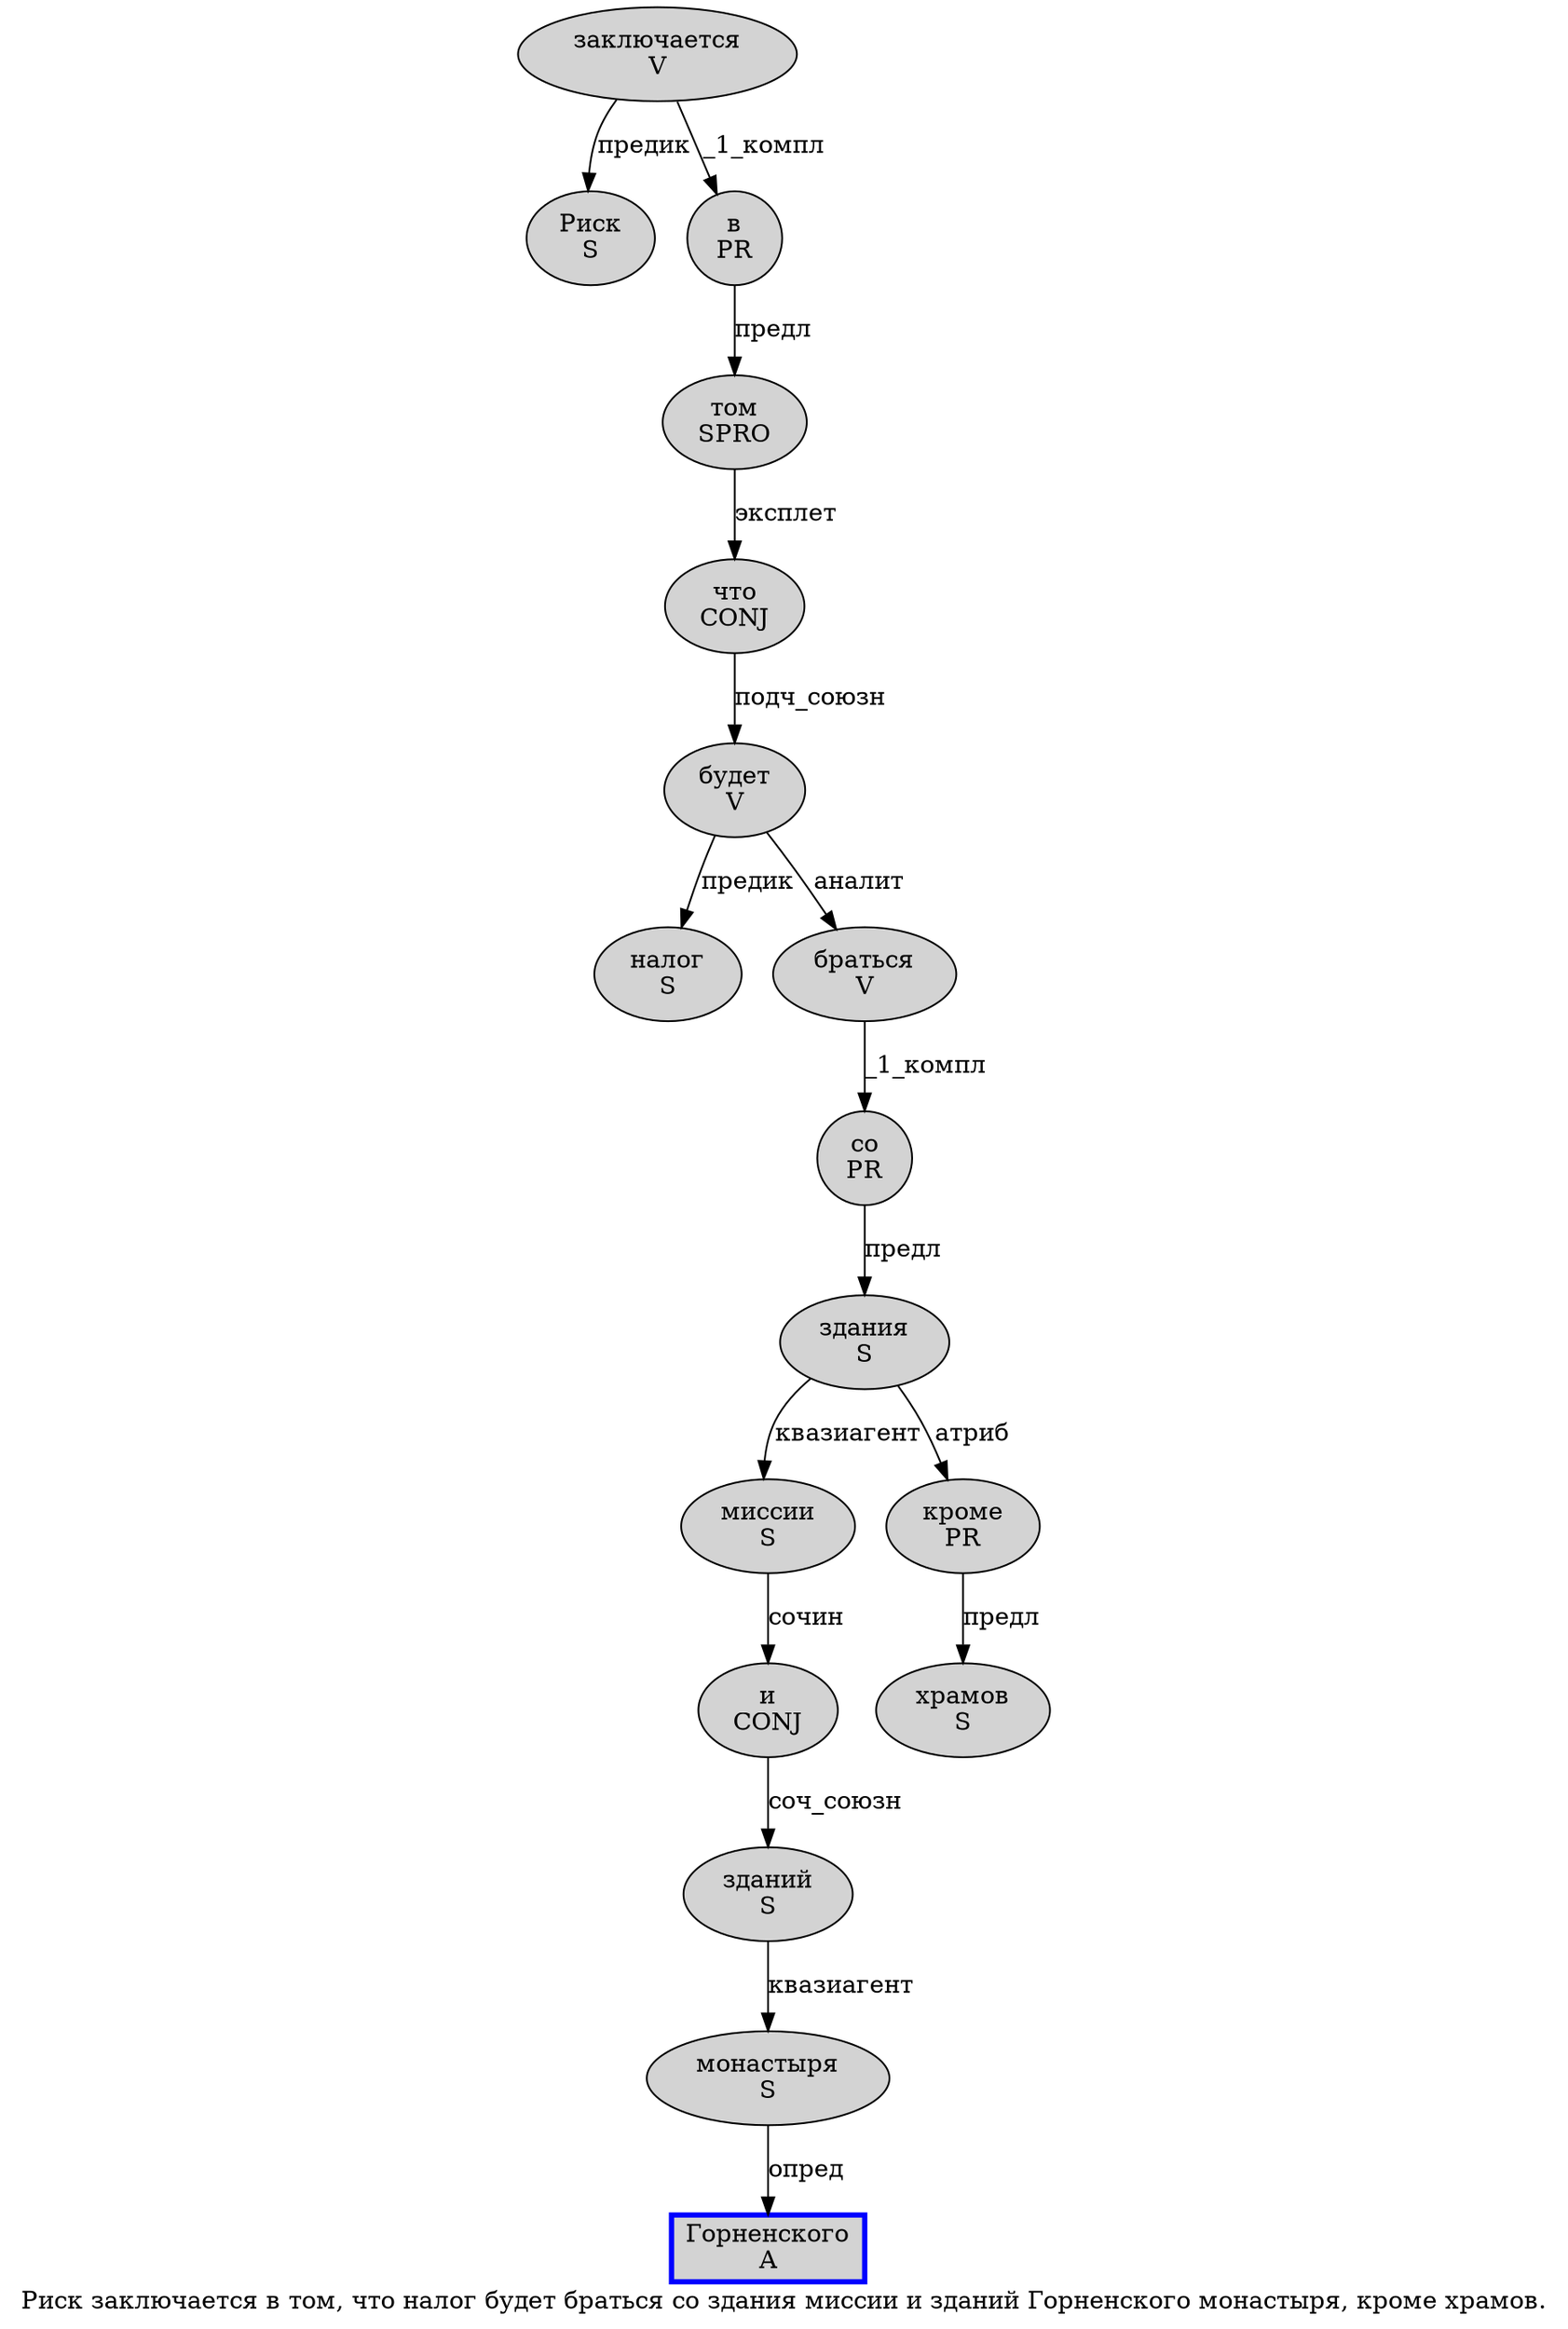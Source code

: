 digraph SENTENCE_49 {
	graph [label="Риск заключается в том, что налог будет браться со здания миссии и зданий Горненского монастыря, кроме храмов."]
	node [style=filled]
		0 [label="Риск
S" color="" fillcolor=lightgray penwidth=1 shape=ellipse]
		1 [label="заключается
V" color="" fillcolor=lightgray penwidth=1 shape=ellipse]
		2 [label="в
PR" color="" fillcolor=lightgray penwidth=1 shape=ellipse]
		3 [label="том
SPRO" color="" fillcolor=lightgray penwidth=1 shape=ellipse]
		5 [label="что
CONJ" color="" fillcolor=lightgray penwidth=1 shape=ellipse]
		6 [label="налог
S" color="" fillcolor=lightgray penwidth=1 shape=ellipse]
		7 [label="будет
V" color="" fillcolor=lightgray penwidth=1 shape=ellipse]
		8 [label="браться
V" color="" fillcolor=lightgray penwidth=1 shape=ellipse]
		9 [label="со
PR" color="" fillcolor=lightgray penwidth=1 shape=ellipse]
		10 [label="здания
S" color="" fillcolor=lightgray penwidth=1 shape=ellipse]
		11 [label="миссии
S" color="" fillcolor=lightgray penwidth=1 shape=ellipse]
		12 [label="и
CONJ" color="" fillcolor=lightgray penwidth=1 shape=ellipse]
		13 [label="зданий
S" color="" fillcolor=lightgray penwidth=1 shape=ellipse]
		14 [label="Горненского
A" color=blue fillcolor=lightgray penwidth=3 shape=box]
		15 [label="монастыря
S" color="" fillcolor=lightgray penwidth=1 shape=ellipse]
		17 [label="кроме
PR" color="" fillcolor=lightgray penwidth=1 shape=ellipse]
		18 [label="храмов
S" color="" fillcolor=lightgray penwidth=1 shape=ellipse]
			17 -> 18 [label="предл"]
			13 -> 15 [label="квазиагент"]
			7 -> 6 [label="предик"]
			7 -> 8 [label="аналит"]
			5 -> 7 [label="подч_союзн"]
			2 -> 3 [label="предл"]
			8 -> 9 [label="_1_компл"]
			3 -> 5 [label="эксплет"]
			10 -> 11 [label="квазиагент"]
			10 -> 17 [label="атриб"]
			1 -> 0 [label="предик"]
			1 -> 2 [label="_1_компл"]
			9 -> 10 [label="предл"]
			11 -> 12 [label="сочин"]
			15 -> 14 [label="опред"]
			12 -> 13 [label="соч_союзн"]
}